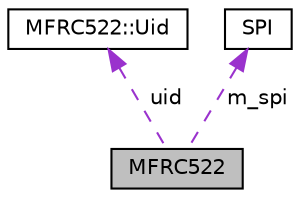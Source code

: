 digraph "MFRC522"
{
  edge [fontname="Helvetica",fontsize="10",labelfontname="Helvetica",labelfontsize="10"];
  node [fontname="Helvetica",fontsize="10",shape=record];
  Node1 [label="MFRC522",height=0.2,width=0.4,color="black", fillcolor="grey75", style="filled", fontcolor="black"];
  Node2 -> Node1 [dir="back",color="darkorchid3",fontsize="10",style="dashed",label=" uid" ,fontname="Helvetica"];
  Node2 [label="MFRC522::Uid",height=0.2,width=0.4,color="black", fillcolor="white", style="filled",URL="$struct_m_f_r_c522_1_1_uid.html"];
  Node3 -> Node1 [dir="back",color="darkorchid3",fontsize="10",style="dashed",label=" m_spi" ,fontname="Helvetica"];
  Node3 [label="SPI",height=0.2,width=0.4,color="black", fillcolor="white", style="filled",URL="$class_s_p_i.html",tooltip="Handle SPI protocol. "];
}
